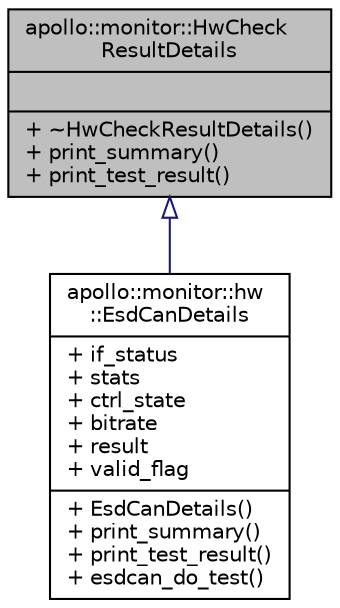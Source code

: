 digraph "apollo::monitor::HwCheckResultDetails"
{
  edge [fontname="Helvetica",fontsize="10",labelfontname="Helvetica",labelfontsize="10"];
  node [fontname="Helvetica",fontsize="10",shape=record];
  Node1 [label="{apollo::monitor::HwCheck\lResultDetails\n||+ ~HwCheckResultDetails()\l+ print_summary()\l+ print_test_result()\l}",height=0.2,width=0.4,color="black", fillcolor="grey75", style="filled" fontcolor="black"];
  Node1 -> Node2 [dir="back",color="midnightblue",fontsize="10",style="solid",arrowtail="onormal",fontname="Helvetica"];
  Node2 [label="{apollo::monitor::hw\l::EsdCanDetails\n|+ if_status\l+ stats\l+ ctrl_state\l+ bitrate\l+ result\l+ valid_flag\l|+ EsdCanDetails()\l+ print_summary()\l+ print_test_result()\l+ esdcan_do_test()\l}",height=0.2,width=0.4,color="black", fillcolor="white", style="filled",URL="$classapollo_1_1monitor_1_1hw_1_1EsdCanDetails.html",tooltip="A collection of details data about a given ESD-CAN interface. "];
}
